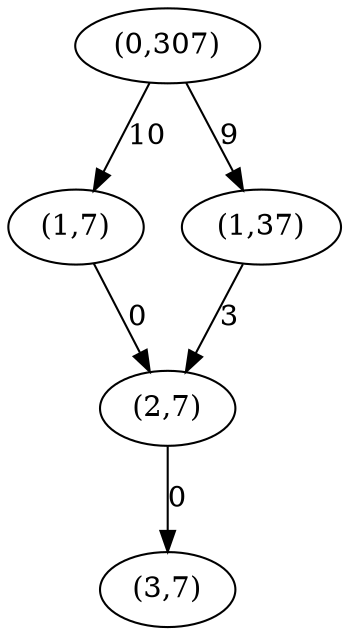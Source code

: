 strict digraph G {
  1 [ label="(0,307)" ];
  2 [ label="(1,7)" ];
  3 [ label="(2,7)" ];
  4 [ label="(3,7)" ];
  5 [ label="(1,37)" ];
  3 -> 4 [ color="black" label="0" ];
  2 -> 3 [ color="black" label="0" ];
  1 -> 2 [ color="black" label="10" ];
  5 -> 3 [ color="black" label="3" ];
  1 -> 5 [ color="black" label="9" ];
}
